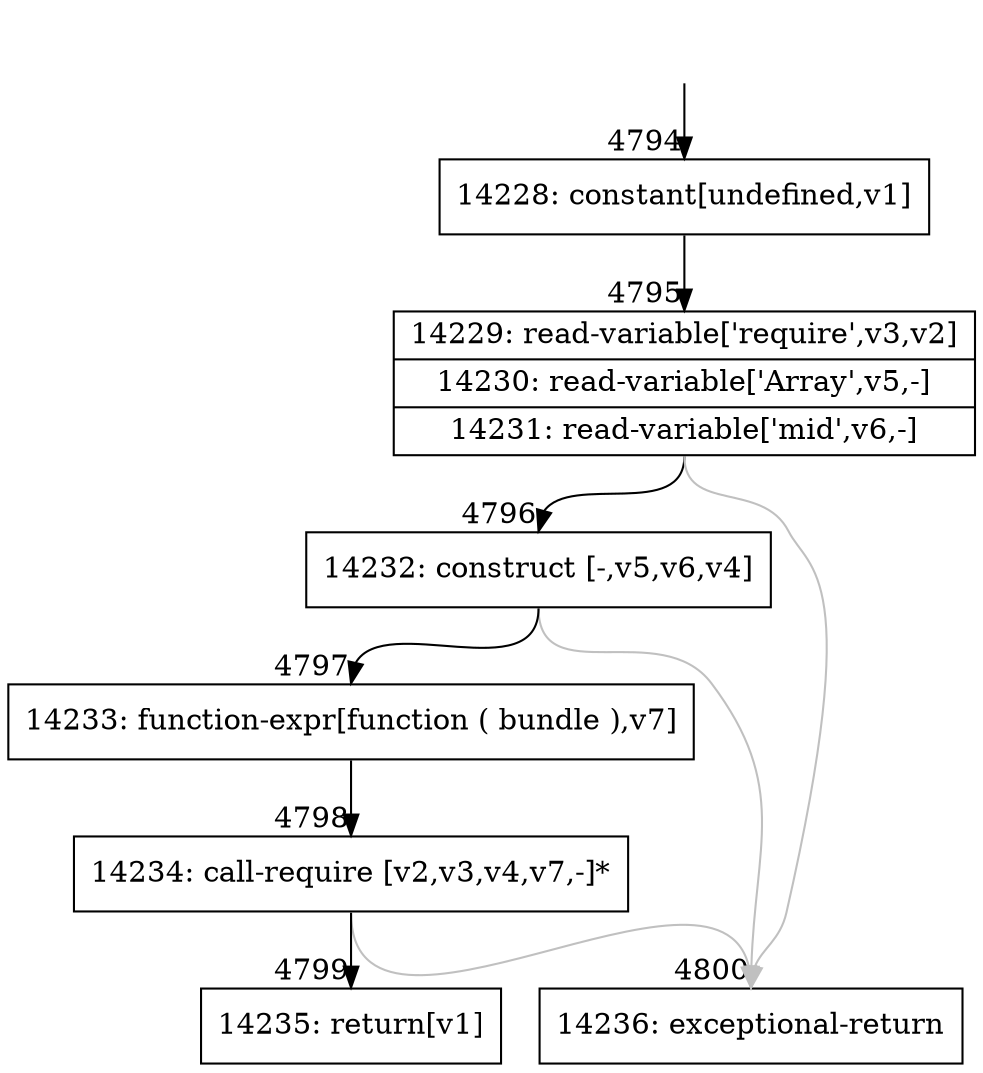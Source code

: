 digraph {
rankdir="TD"
BB_entry340[shape=none,label=""];
BB_entry340 -> BB4794 [tailport=s, headport=n, headlabel="    4794"]
BB4794 [shape=record label="{14228: constant[undefined,v1]}" ] 
BB4794 -> BB4795 [tailport=s, headport=n, headlabel="      4795"]
BB4795 [shape=record label="{14229: read-variable['require',v3,v2]|14230: read-variable['Array',v5,-]|14231: read-variable['mid',v6,-]}" ] 
BB4795 -> BB4796 [tailport=s, headport=n, headlabel="      4796"]
BB4795 -> BB4800 [tailport=s, headport=n, color=gray, headlabel="      4800"]
BB4796 [shape=record label="{14232: construct [-,v5,v6,v4]}" ] 
BB4796 -> BB4797 [tailport=s, headport=n, headlabel="      4797"]
BB4796 -> BB4800 [tailport=s, headport=n, color=gray]
BB4797 [shape=record label="{14233: function-expr[function ( bundle ),v7]}" ] 
BB4797 -> BB4798 [tailport=s, headport=n, headlabel="      4798"]
BB4798 [shape=record label="{14234: call-require [v2,v3,v4,v7,-]*}" ] 
BB4798 -> BB4799 [tailport=s, headport=n, headlabel="      4799"]
BB4798 -> BB4800 [tailport=s, headport=n, color=gray]
BB4799 [shape=record label="{14235: return[v1]}" ] 
BB4800 [shape=record label="{14236: exceptional-return}" ] 
//#$~ 6526
}
